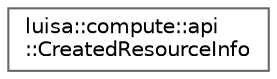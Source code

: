 digraph "类继承关系图"
{
 // LATEX_PDF_SIZE
  bgcolor="transparent";
  edge [fontname=Helvetica,fontsize=10,labelfontname=Helvetica,labelfontsize=10];
  node [fontname=Helvetica,fontsize=10,shape=box,height=0.2,width=0.4];
  rankdir="LR";
  Node0 [id="Node000000",label="luisa::compute::api\l::CreatedResourceInfo",height=0.2,width=0.4,color="grey40", fillcolor="white", style="filled",URL="$structluisa_1_1compute_1_1api_1_1_created_resource_info.html",tooltip=" "];
}
